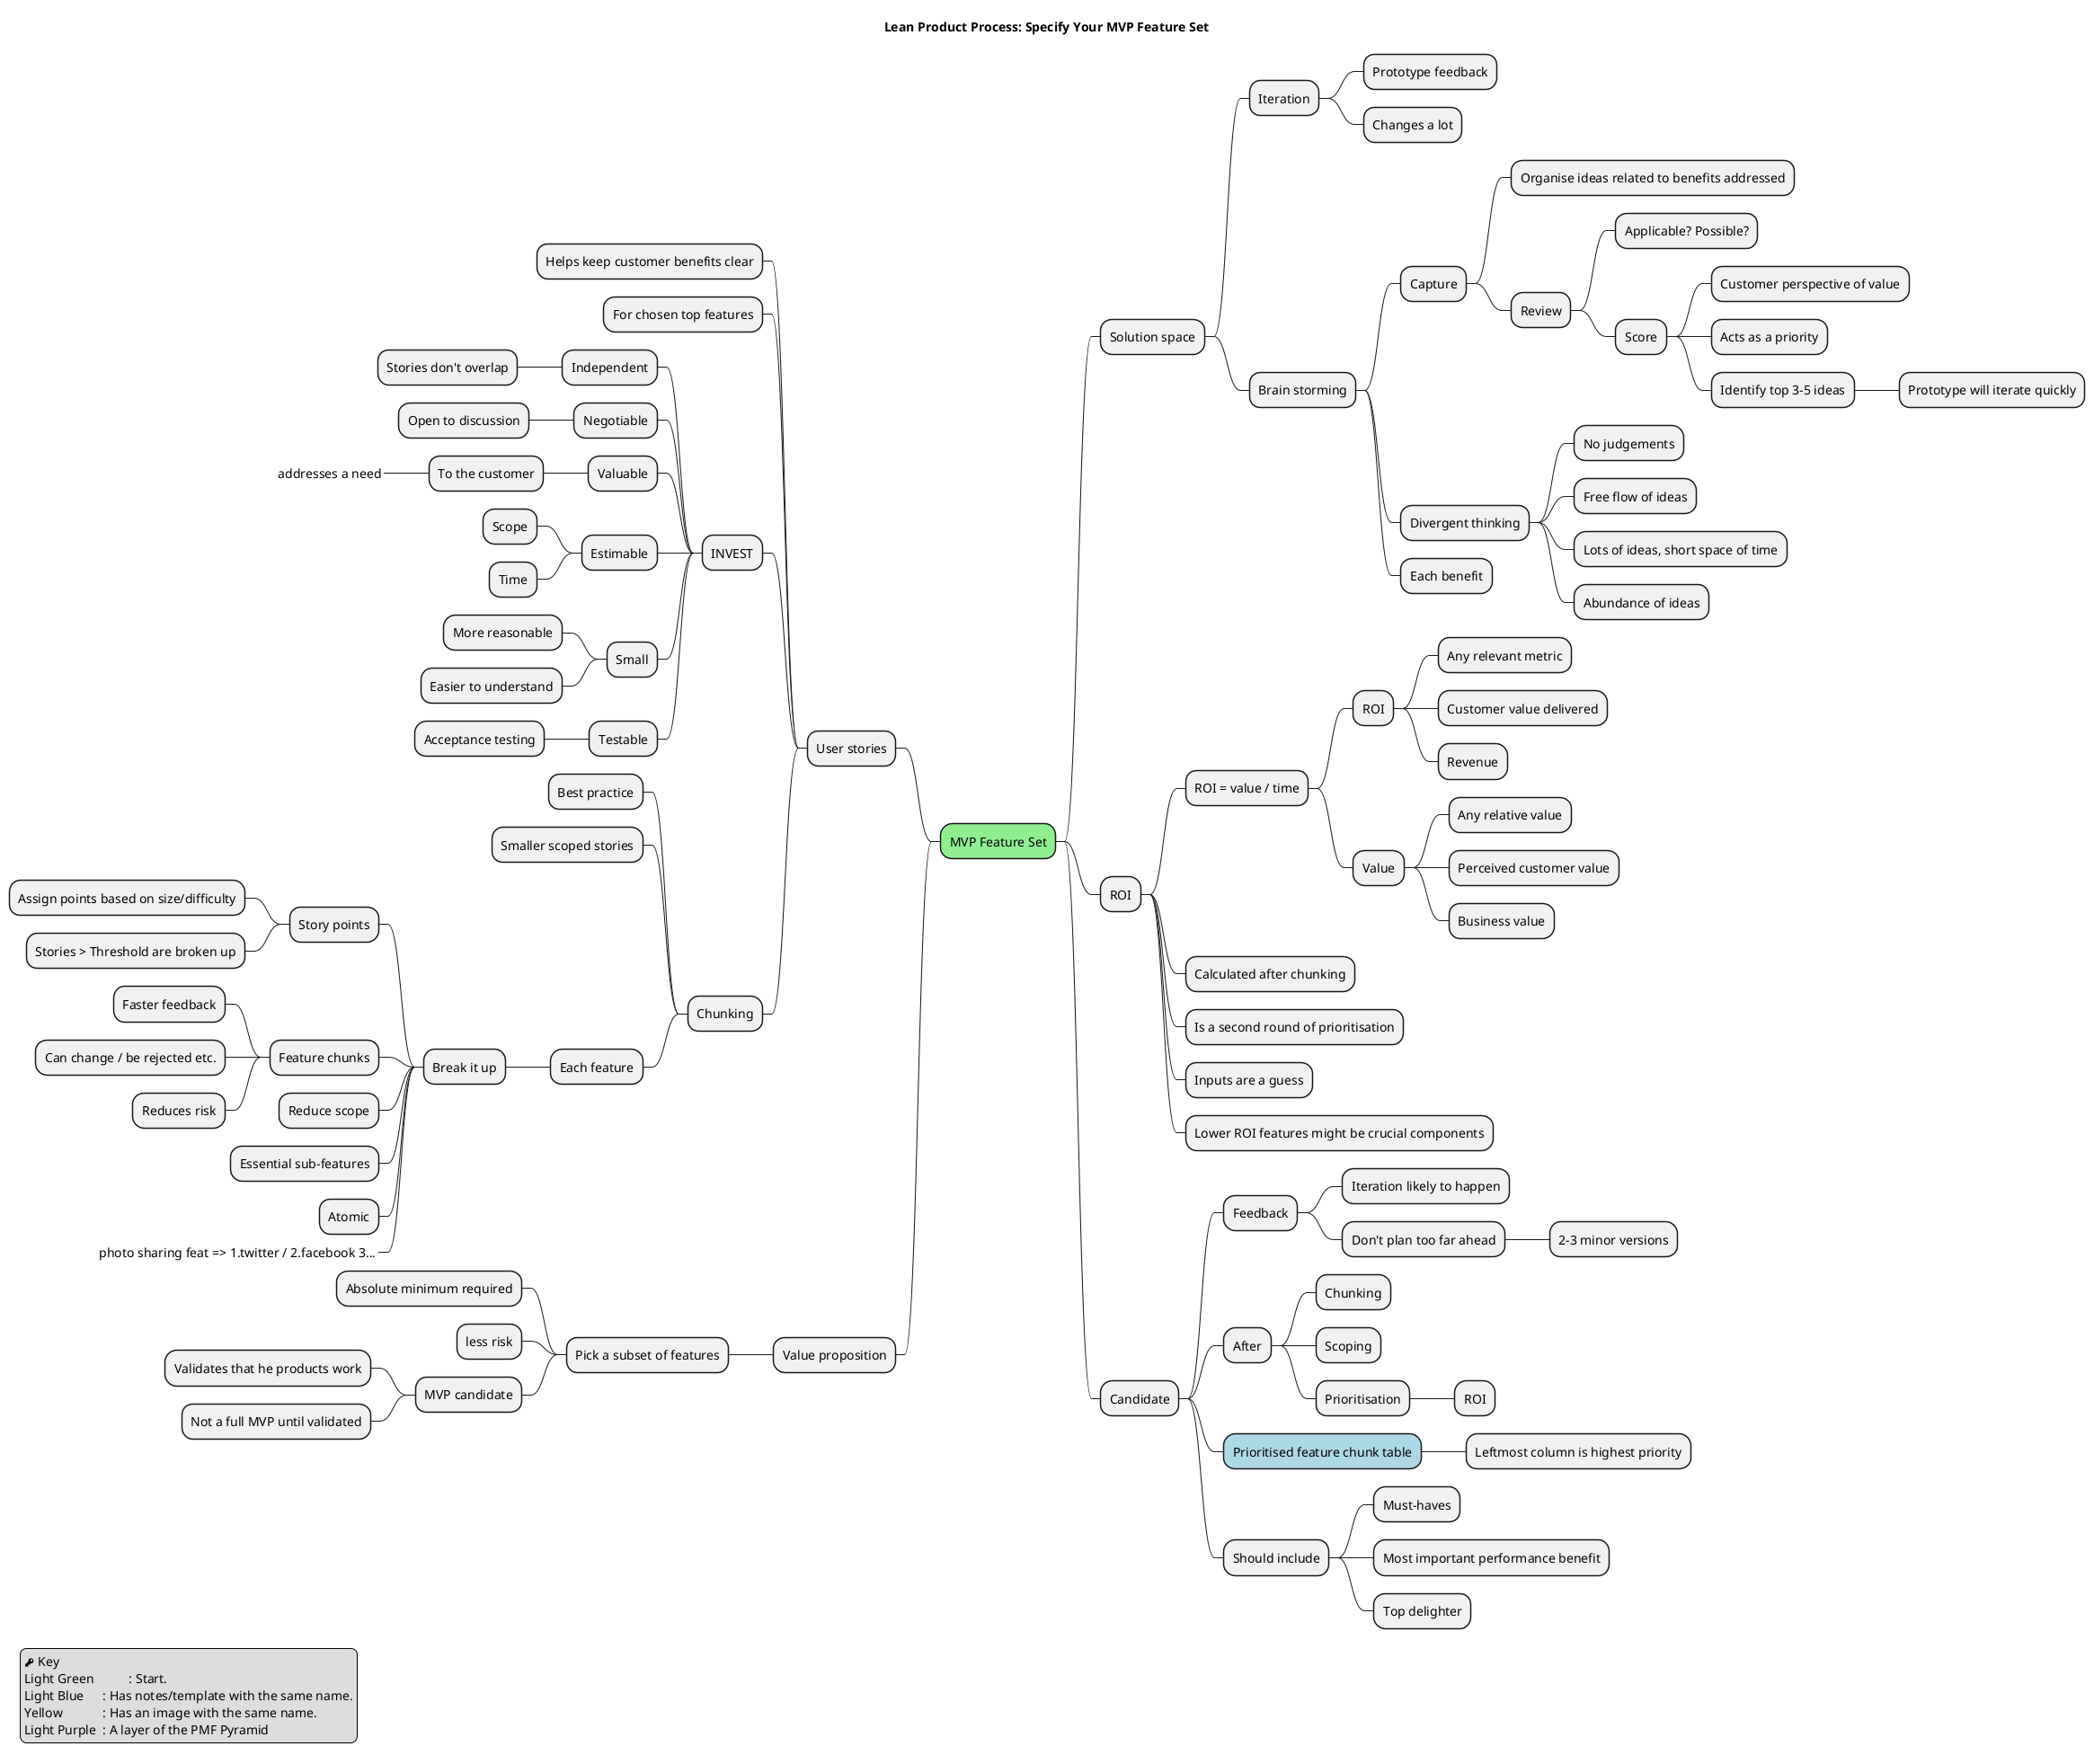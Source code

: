 @startmindmap

legend left
  <&key> Key
  Light Green   \t: Start.
  Light Blue    \t: Has notes/template with the same name.
  Yellow        \t: Has an image with the same name.
  Light Purple  \t: A layer of the PMF Pyramid
endlegend

title Lean Product Process: Specify Your MVP Feature Set

*[#lightgreen] MVP Feature Set

** Solution space
*** Iteration
**** Prototype feedback
**** Changes a lot
*** Brain storming
**** Capture
***** Organise ideas related to benefits addressed
***** Review
****** Applicable? Possible?
****** Score
******* Customer perspective of value
******* Acts as a priority
******* Identify top 3-5 ideas
******** Prototype will iterate quickly
**** Divergent thinking
***** No judgements
***** Free flow of ideas
***** Lots of ideas, short space of time
***** Abundance of ideas
**** Each benefit

** ROI
*** ROI = value / time
**** ROI
***** Any relevant metric
***** Customer value delivered
***** Revenue
**** Value
***** Any relative value
***** Perceived customer value
***** Business value
*** Calculated after chunking
*** Is a second round of prioritisation
*** Inputs are a guess
*** Lower ROI features might be crucial components

** Candidate
*** Feedback
**** Iteration likely to happen
**** Don't plan too far ahead
***** 2-3 minor versions
*** After
**** Chunking
**** Scoping
**** Prioritisation
***** ROI
***[#lightblue] Prioritised feature chunk table
**** Leftmost column is highest priority
*** Should include
**** Must-haves
**** Most important performance benefit
**** Top delighter

left side

** User stories
*** Helps keep customer benefits clear
*** For chosen top features
*** INVEST
**** Independent
***** Stories don't overlap
**** Negotiable
***** Open to discussion
**** Valuable
***** To the customer
******_ addresses a need
**** Estimable
***** Scope
***** Time
**** Small
***** More reasonable
***** Easier to understand
**** Testable
***** Acceptance testing
*** Chunking
**** Best practice
**** Smaller scoped stories
**** Each feature
***** Break it up
****** Story points
******* Assign points based on size/difficulty
******* Stories > Threshold are broken up
****** Feature chunks
******* Faster feedback
******* Can change / be rejected etc.
******* Reduces risk
****** Reduce scope
****** Essential sub-features
****** Atomic
******_ photo sharing feat => 1.twitter / 2.facebook 3...


** Value proposition
*** Pick a subset of features
**** Absolute minimum required
**** less risk
**** MVP candidate
***** Validates that he products work
***** Not a full MVP until validated

@endmindmap

